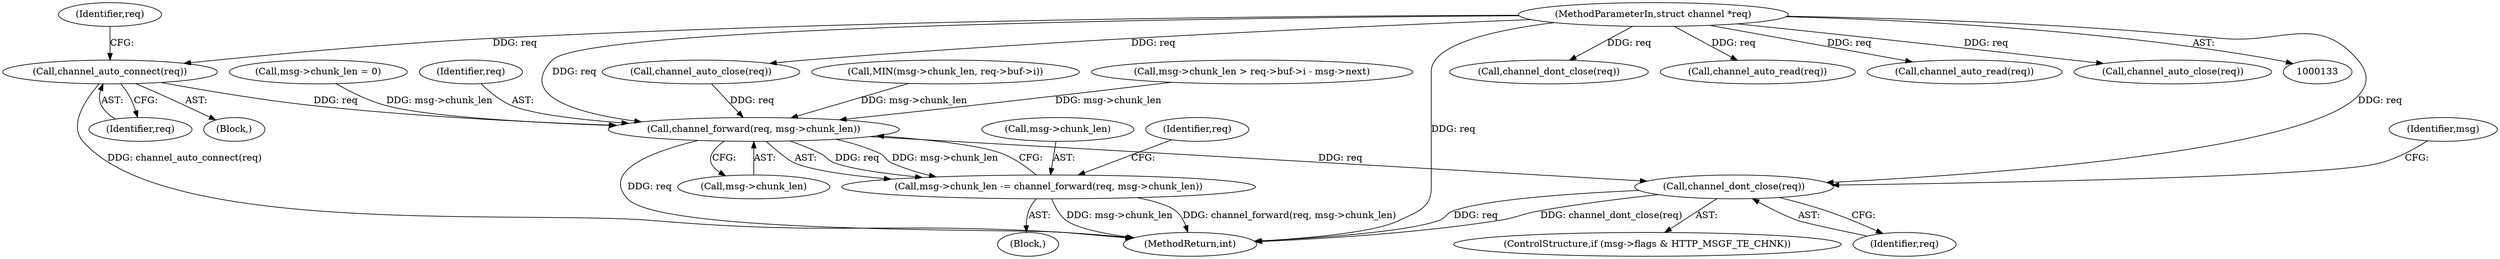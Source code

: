 digraph "0_haproxy_b4d05093bc89f71377230228007e69a1434c1a0c_0@API" {
"1000269" [label="(Call,channel_auto_connect(req))"];
"1000135" [label="(MethodParameterIn,struct channel *req)"];
"1000661" [label="(Call,channel_forward(req, msg->chunk_len))"];
"1000657" [label="(Call,msg->chunk_len -= channel_forward(req, msg->chunk_len))"];
"1000756" [label="(Call,channel_dont_close(req))"];
"1000658" [label="(Call,msg->chunk_len)"];
"1000750" [label="(ControlStructure,if (msg->flags & HTTP_MSGF_TE_CHNK))"];
"1001006" [label="(MethodReturn,int)"];
"1000643" [label="(Call,MIN(msg->chunk_len, req->buf->i))"];
"1000273" [label="(Identifier,req)"];
"1000137" [label="(Block,)"];
"1000270" [label="(Identifier,req)"];
"1000661" [label="(Call,channel_forward(req, msg->chunk_len))"];
"1000761" [label="(Identifier,msg)"];
"1000546" [label="(Call,channel_dont_close(req))"];
"1000135" [label="(MethodParameterIn,struct channel *req)"];
"1000613" [label="(Call,channel_auto_read(req))"];
"1000282" [label="(Call,channel_auto_close(req))"];
"1000269" [label="(Call,channel_auto_connect(req))"];
"1000757" [label="(Identifier,req)"];
"1000268" [label="(Block,)"];
"1000306" [label="(Call,msg->chunk_len > req->buf->i - msg->next)"];
"1000599" [label="(Call,channel_auto_read(req))"];
"1000657" [label="(Call,msg->chunk_len -= channel_forward(req, msg->chunk_len))"];
"1000333" [label="(Call,msg->chunk_len = 0)"];
"1000669" [label="(Identifier,req)"];
"1000601" [label="(Call,channel_auto_close(req))"];
"1000663" [label="(Call,msg->chunk_len)"];
"1000662" [label="(Identifier,req)"];
"1000756" [label="(Call,channel_dont_close(req))"];
"1000269" -> "1000268"  [label="AST: "];
"1000269" -> "1000270"  [label="CFG: "];
"1000270" -> "1000269"  [label="AST: "];
"1000273" -> "1000269"  [label="CFG: "];
"1000269" -> "1001006"  [label="DDG: channel_auto_connect(req)"];
"1000135" -> "1000269"  [label="DDG: req"];
"1000269" -> "1000661"  [label="DDG: req"];
"1000135" -> "1000133"  [label="AST: "];
"1000135" -> "1001006"  [label="DDG: req"];
"1000135" -> "1000282"  [label="DDG: req"];
"1000135" -> "1000546"  [label="DDG: req"];
"1000135" -> "1000599"  [label="DDG: req"];
"1000135" -> "1000601"  [label="DDG: req"];
"1000135" -> "1000613"  [label="DDG: req"];
"1000135" -> "1000661"  [label="DDG: req"];
"1000135" -> "1000756"  [label="DDG: req"];
"1000661" -> "1000657"  [label="AST: "];
"1000661" -> "1000663"  [label="CFG: "];
"1000662" -> "1000661"  [label="AST: "];
"1000663" -> "1000661"  [label="AST: "];
"1000657" -> "1000661"  [label="CFG: "];
"1000661" -> "1001006"  [label="DDG: req"];
"1000661" -> "1000657"  [label="DDG: req"];
"1000661" -> "1000657"  [label="DDG: msg->chunk_len"];
"1000282" -> "1000661"  [label="DDG: req"];
"1000333" -> "1000661"  [label="DDG: msg->chunk_len"];
"1000643" -> "1000661"  [label="DDG: msg->chunk_len"];
"1000306" -> "1000661"  [label="DDG: msg->chunk_len"];
"1000661" -> "1000756"  [label="DDG: req"];
"1000657" -> "1000137"  [label="AST: "];
"1000658" -> "1000657"  [label="AST: "];
"1000669" -> "1000657"  [label="CFG: "];
"1000657" -> "1001006"  [label="DDG: channel_forward(req, msg->chunk_len)"];
"1000657" -> "1001006"  [label="DDG: msg->chunk_len"];
"1000756" -> "1000750"  [label="AST: "];
"1000756" -> "1000757"  [label="CFG: "];
"1000757" -> "1000756"  [label="AST: "];
"1000761" -> "1000756"  [label="CFG: "];
"1000756" -> "1001006"  [label="DDG: req"];
"1000756" -> "1001006"  [label="DDG: channel_dont_close(req)"];
}
